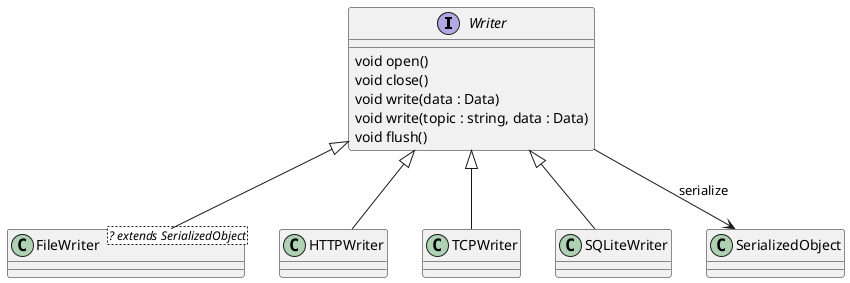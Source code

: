 @startuml

Writer <|-- FileWriter
Writer <|-- HTTPWriter
Writer <|-- TCPWriter
Writer <|-- SQLiteWriter

Writer --> SerializedObject : serialize

interface Writer {
    void open()
    void close()
    void write(data : Data)
    void write(topic : string, data : Data)
    void flush()
}

class FileWriter<? extends SerializedObject> {

}

class HTTPWriter {

}

class TCPWriter {

}

class SQLiteWriter {

}

@enduml